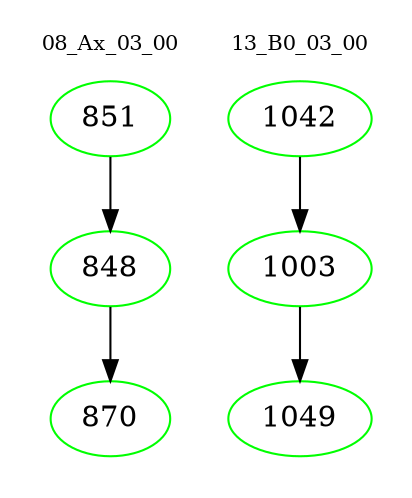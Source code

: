 digraph{
subgraph cluster_0 {
color = white
label = "08_Ax_03_00";
fontsize=10;
T0_851 [label="851", color="green"]
T0_851 -> T0_848 [color="black"]
T0_848 [label="848", color="green"]
T0_848 -> T0_870 [color="black"]
T0_870 [label="870", color="green"]
}
subgraph cluster_1 {
color = white
label = "13_B0_03_00";
fontsize=10;
T1_1042 [label="1042", color="green"]
T1_1042 -> T1_1003 [color="black"]
T1_1003 [label="1003", color="green"]
T1_1003 -> T1_1049 [color="black"]
T1_1049 [label="1049", color="green"]
}
}
